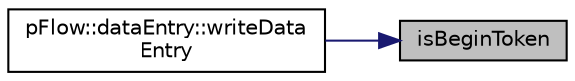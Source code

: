digraph "isBeginToken"
{
 // LATEX_PDF_SIZE
  edge [fontname="Helvetica",fontsize="10",labelfontname="Helvetica",labelfontsize="10"];
  node [fontname="Helvetica",fontsize="10",shape=record];
  rankdir="RL";
  Node1 [label="isBeginToken",height=0.2,width=0.4,color="black", fillcolor="grey75", style="filled", fontcolor="black",tooltip=" "];
  Node1 -> Node2 [dir="back",color="midnightblue",fontsize="10",style="solid",fontname="Helvetica"];
  Node2 [label="pFlow::dataEntry::writeData\lEntry",height=0.2,width=0.4,color="black", fillcolor="white", style="filled",URL="$classpFlow_1_1dataEntry.html#aad22b29fba434ea640dcf3dcf1beb293",tooltip="write dataEntry to stream"];
}
